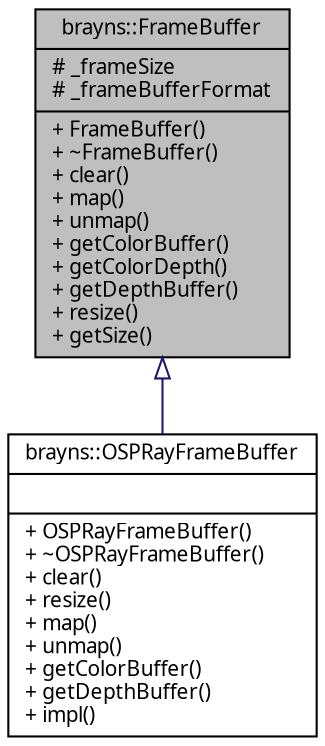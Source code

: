 digraph "brayns::FrameBuffer"
{
  edge [fontname="Sans",fontsize="10",labelfontname="Sans",labelfontsize="10"];
  node [fontname="Sans",fontsize="10",shape=record];
  Node1 [label="{brayns::FrameBuffer\n|# _frameSize\l# _frameBufferFormat\l|+ FrameBuffer()\l+ ~FrameBuffer()\l+ clear()\l+ map()\l+ unmap()\l+ getColorBuffer()\l+ getColorDepth()\l+ getDepthBuffer()\l+ resize()\l+ getSize()\l}",height=0.2,width=0.4,color="black", fillcolor="grey75", style="filled" fontcolor="black"];
  Node1 -> Node2 [dir="back",color="midnightblue",fontsize="10",style="solid",arrowtail="onormal",fontname="Sans"];
  Node2 [label="{brayns::OSPRayFrameBuffer\n||+ OSPRayFrameBuffer()\l+ ~OSPRayFrameBuffer()\l+ clear()\l+ resize()\l+ map()\l+ unmap()\l+ getColorBuffer()\l+ getDepthBuffer()\l+ impl()\l}",height=0.2,width=0.4,color="black", fillcolor="white", style="filled",URL="$classbrayns_1_1_o_s_p_ray_frame_buffer.html"];
}
